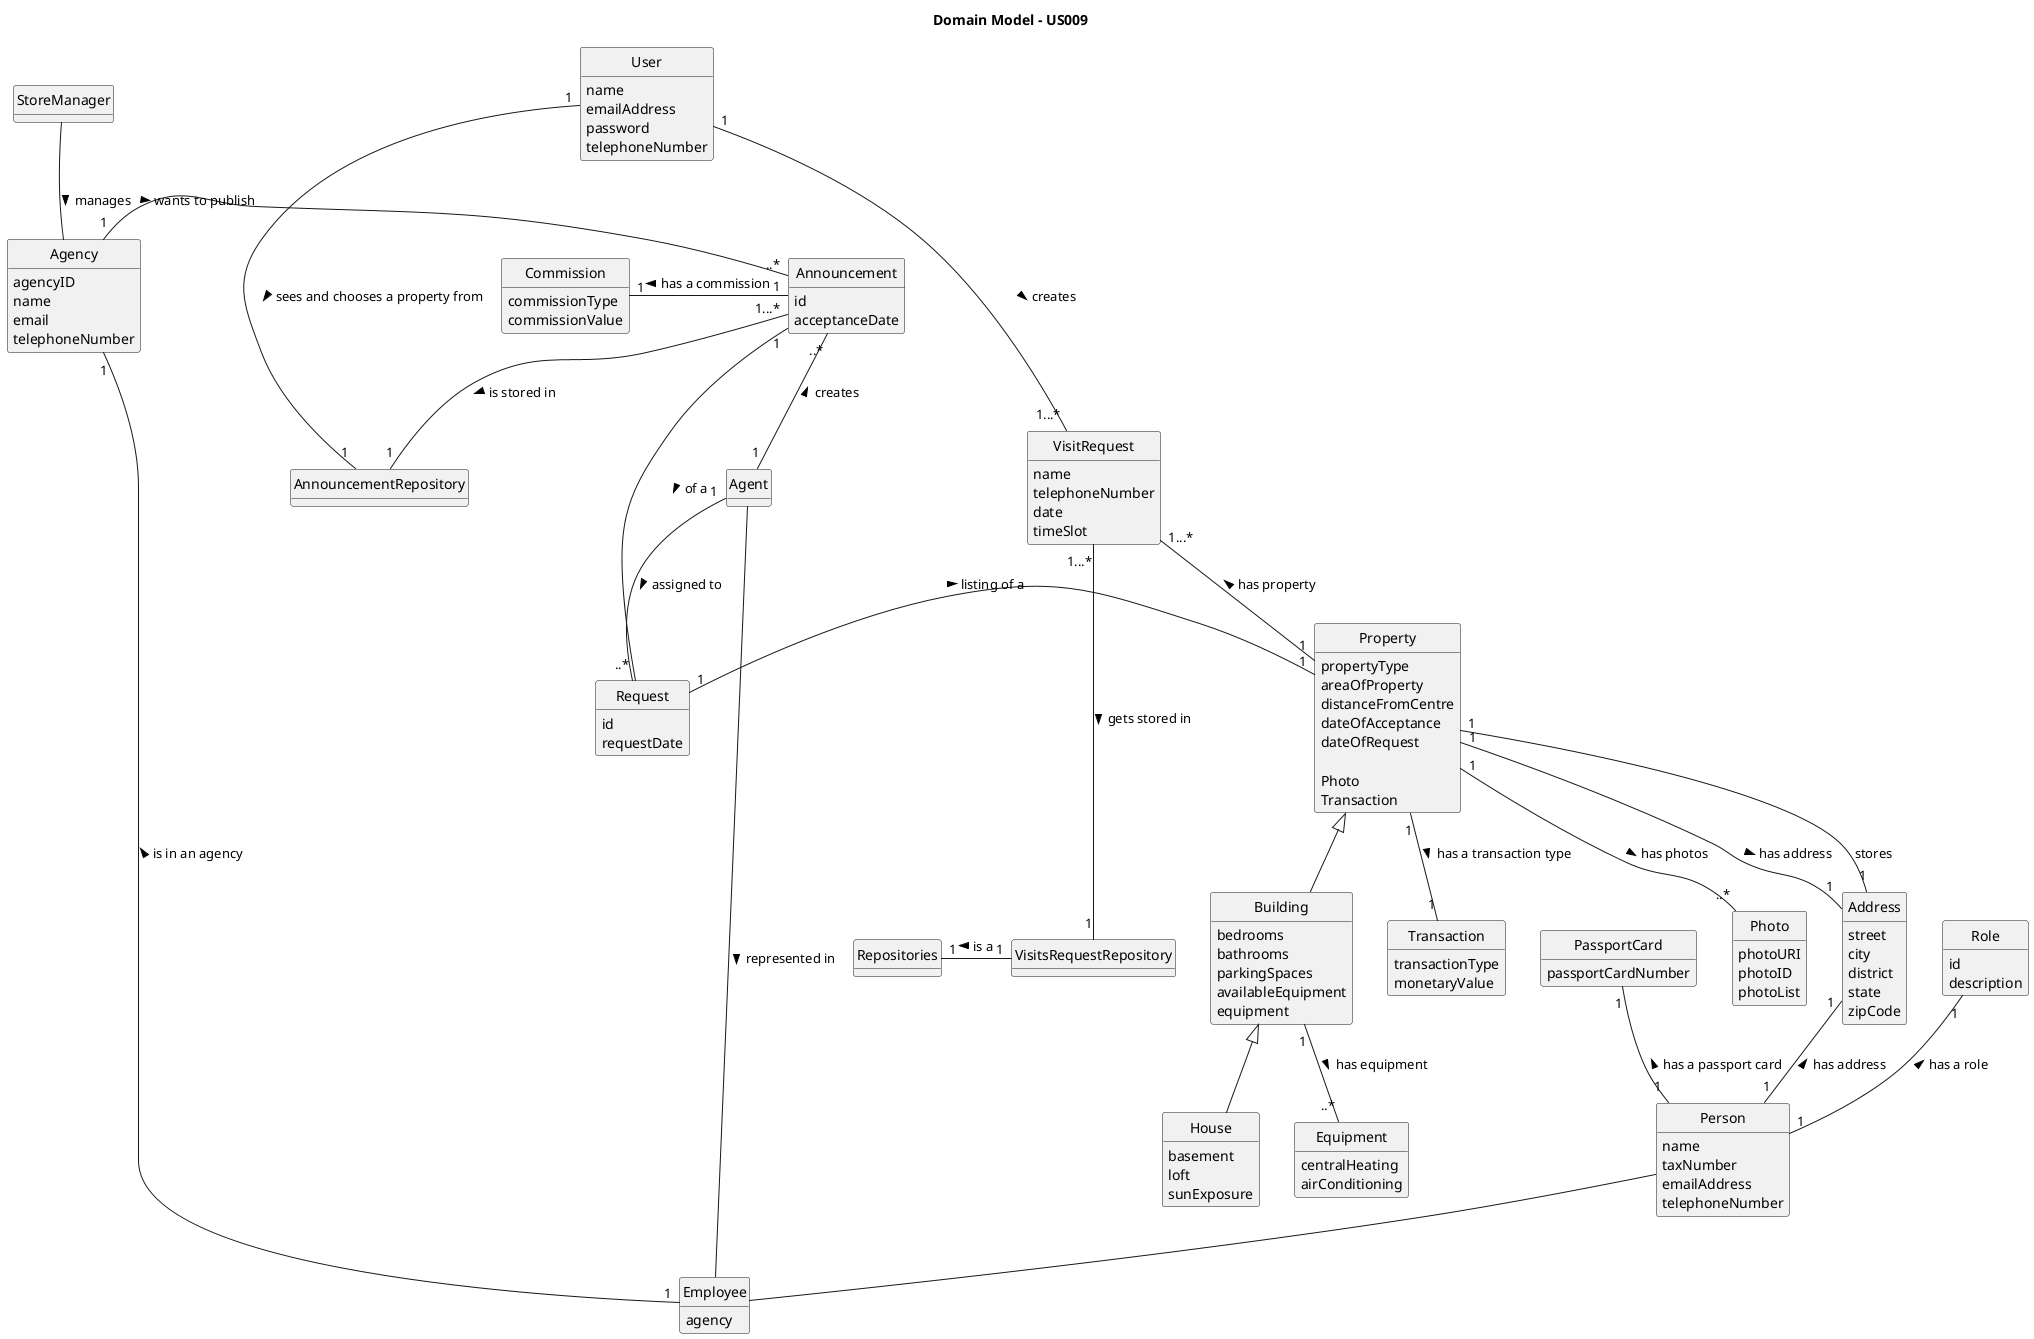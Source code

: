@startuml
skinparam monochrome true
skinparam packageStyle rectangle
skinparam shadowing false
skinparam groupInheritance 2
'left to right direction

skinparam classAttributeIconSize 0

hide circle
hide methods

title Domain Model - US009

'class Platform {
'  -description
'}

class User {
    name
    emailAddress
    password
    telephoneNumber
}



class AnnouncementRepository{

}

class VisitsRequestRepository{

}

class VisitRequest{
    name
    telephoneNumber
    date
    timeSlot
}

class Repositories{

}

class PassportCard {
    passportCardNumber
}

class Address{
    street
    city
    district
    state
    zipCode
}



class Property {
    propertyType
    areaOfProperty
    distanceFromCentre
    dateOfAcceptance
    dateOfRequest

    Photo
    Transaction

}

class Building extends Property {
    bedrooms
    bathrooms
    parkingSpaces
    availableEquipment
    equipment
}

class House extends Building{
    basement
    loft
    sunExposure
}

class Employee{
    agency
}

class Equipment{

    centralHeating
    airConditioning
}

class Commission {
    commissionType
    commissionValue
}

class Photo {
    photoURI
    photoID
    photoList
}

class Transaction {
    transactionType
    monetaryValue
}

class Request{
    id
    requestDate
}


class Agency{
    agencyID
    name
    email
    telephoneNumber
}


class Person {
    name
    taxNumber
    emailAddress
    telephoneNumber
}

class Role {
    id
    description
}



class Announcement{
    id
    acceptanceDate
}
VisitRequest "1...*" -- "1" Property : < has property
Announcement "1...*" -- "1" AnnouncementRepository :> is stored in
Agent - Employee : > represented in
Agency "1" - "..*" Announcement : > wants to publish
Announcement "1" - Request : > of a
Property "1" -- "1" Address : stores
StoreManager -- Agency : manages >
Agency "1" -- "1" Employee  : < is in an agency
Property "1" -- "1" Transaction : has a transaction type >
Property "1" -- "..*" Photo : has photos >
Announcement "1" -left- "1" Commission : has a commission >
Building "1" -- "..*" Equipment : has equipment >
Role "1" -- "1" Person : has a role <
PassportCard "1" -- "1" Person : has a passport card <
Address "1" -- "1" Person : has address <
Request "1" - "1" Property : > listing of a


Person -- Employee
Agent "1" -- "..*" Request : assigned to >
Announcement "..*"  -- "1" Agent : creates <
Address "1" -- "1" Property : has address <
User "1" --- "1...*" VisitRequest : > creates
User "1" --- "1" AnnouncementRepository : > sees and chooses a property from
VisitRequest "1...*" --- "1" VisitsRequestRepository : > gets stored in
VisitsRequestRepository "1" -left "1" Repositories : > is a

@enduml